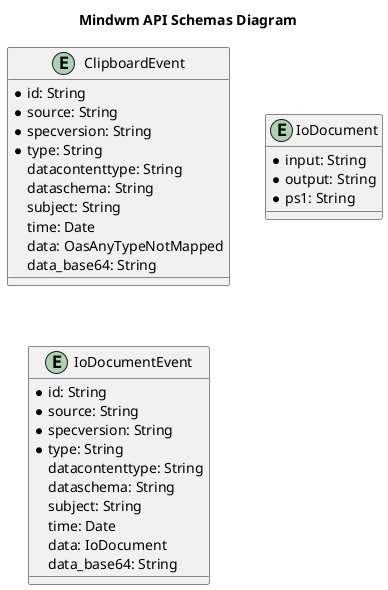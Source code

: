 @startuml

title Mindwm API Schemas Diagram

entity ClipboardEvent {
    * id: String
    * source: String
    * specversion: String
    * type: String
    datacontenttype: String
    dataschema: String
    subject: String
    time: Date
    data: OasAnyTypeNotMapped
    data_base64: String
}

entity IoDocument {
    * input: String
    * output: String
    * ps1: String
}

entity IoDocumentEvent {
    * id: String
    * source: String
    * specversion: String
    * type: String
    datacontenttype: String
    dataschema: String
    subject: String
    time: Date
    data: IoDocument
    data_base64: String
}



@enduml